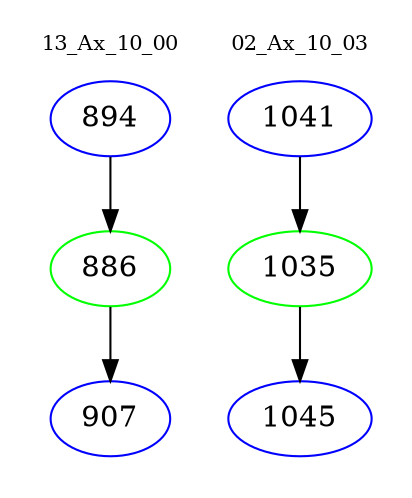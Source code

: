 digraph{
subgraph cluster_0 {
color = white
label = "13_Ax_10_00";
fontsize=10;
T0_894 [label="894", color="blue"]
T0_894 -> T0_886 [color="black"]
T0_886 [label="886", color="green"]
T0_886 -> T0_907 [color="black"]
T0_907 [label="907", color="blue"]
}
subgraph cluster_1 {
color = white
label = "02_Ax_10_03";
fontsize=10;
T1_1041 [label="1041", color="blue"]
T1_1041 -> T1_1035 [color="black"]
T1_1035 [label="1035", color="green"]
T1_1035 -> T1_1045 [color="black"]
T1_1045 [label="1045", color="blue"]
}
}

